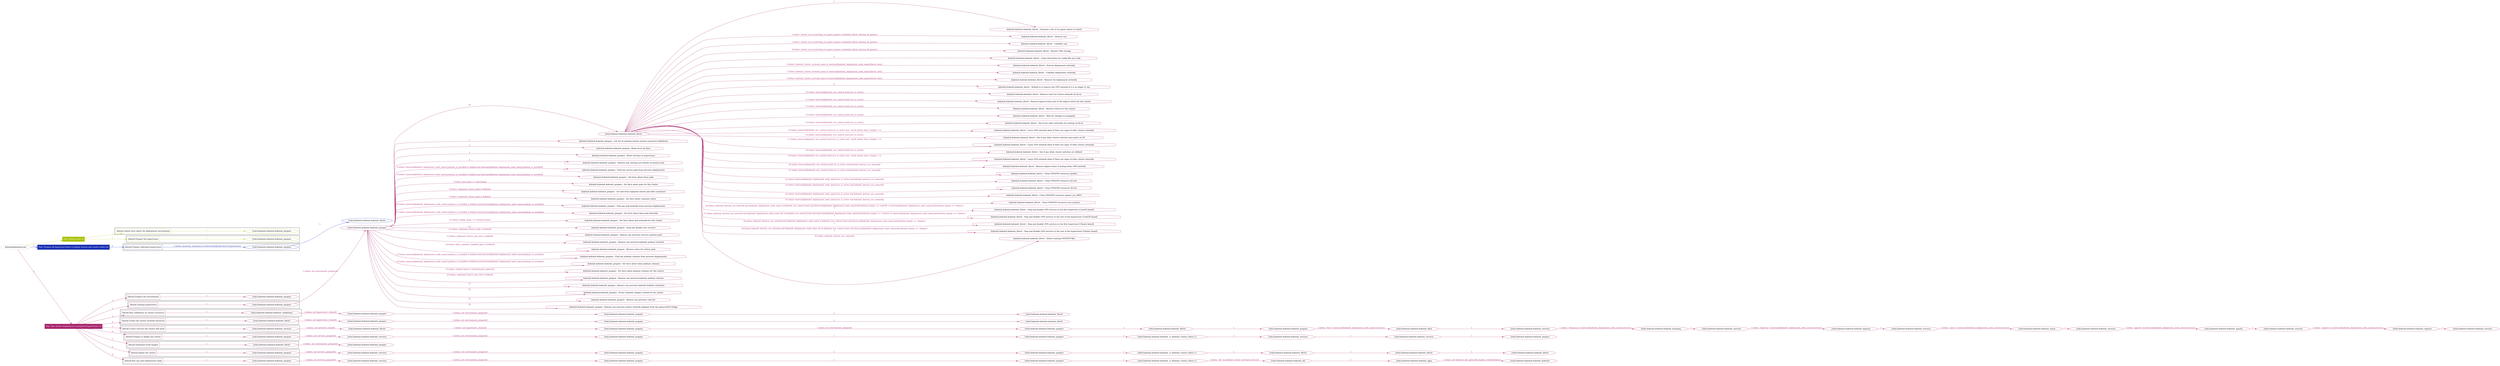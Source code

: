 digraph {
	graph [concentrate=true ordering=in rankdir=LR ratio=fill]
	edge [esep=5 sep=10]
	"kubeinit/playbook.yml" [id=root_node style=dotted]
	play_c85cba5b [label="Play: Initial setup (1)" color="#adc309" fontcolor="#ffffff" id=play_c85cba5b shape=box style=filled tooltip=localhost]
	"kubeinit/playbook.yml" -> play_c85cba5b [label="1 " color="#adc309" fontcolor="#adc309" id=edge_5700805e labeltooltip="1 " tooltip="1 "]
	subgraph "kubeinit.kubeinit.kubeinit_prepare" {
		role_f0ada6c1 [label="[role] kubeinit.kubeinit.kubeinit_prepare" color="#adc309" id=role_f0ada6c1 tooltip="kubeinit.kubeinit.kubeinit_prepare"]
	}
	subgraph "kubeinit.kubeinit.kubeinit_prepare" {
		role_e05cd95d [label="[role] kubeinit.kubeinit.kubeinit_prepare" color="#adc309" id=role_e05cd95d tooltip="kubeinit.kubeinit.kubeinit_prepare"]
	}
	subgraph "Play: Initial setup (1)" {
		play_c85cba5b -> block_12221b59 [label=1 color="#adc309" fontcolor="#adc309" id=edge_f2d29e36 labeltooltip=1 tooltip=1]
		subgraph cluster_block_12221b59 {
			block_12221b59 [label="[block] Gather facts about the deployment environment" color="#adc309" id=block_12221b59 labeltooltip="Gather facts about the deployment environment" shape=box tooltip="Gather facts about the deployment environment"]
			block_12221b59 -> role_f0ada6c1 [label="1 " color="#adc309" fontcolor="#adc309" id=edge_6caae3da labeltooltip="1 " tooltip="1 "]
		}
		play_c85cba5b -> block_96237ef3 [label=2 color="#adc309" fontcolor="#adc309" id=edge_7cfb5263 labeltooltip=2 tooltip=2]
		subgraph cluster_block_96237ef3 {
			block_96237ef3 [label="[block] Prepare the hypervisors" color="#adc309" id=block_96237ef3 labeltooltip="Prepare the hypervisors" shape=box tooltip="Prepare the hypervisors"]
			block_96237ef3 -> role_e05cd95d [label="1 " color="#adc309" fontcolor="#adc309" id=edge_7f5e9f23 labeltooltip="1 " tooltip="1 "]
		}
	}
	play_31bbf0db [label="Play: Prepare all hypervisor hosts to deploy service and cluster nodes (0)" color="#1930b3" fontcolor="#ffffff" id=play_31bbf0db shape=box style=filled tooltip="Play: Prepare all hypervisor hosts to deploy service and cluster nodes (0)"]
	"kubeinit/playbook.yml" -> play_31bbf0db [label="2 " color="#1930b3" fontcolor="#1930b3" id=edge_2968f44d labeltooltip="2 " tooltip="2 "]
	subgraph "kubeinit.kubeinit.kubeinit_libvirt" {
		role_3dd5918b [label="[role] kubeinit.kubeinit.kubeinit_libvirt" color="#1930b3" id=role_3dd5918b tooltip="kubeinit.kubeinit.kubeinit_libvirt"]
	}
	subgraph "kubeinit.kubeinit.kubeinit_prepare" {
		role_604e52cf [label="[role] kubeinit.kubeinit.kubeinit_prepare" color="#1930b3" id=role_604e52cf tooltip="kubeinit.kubeinit.kubeinit_prepare"]
		role_604e52cf -> role_3dd5918b [label="1 " color="#1930b3" fontcolor="#1930b3" id=edge_80bc17cc labeltooltip="1 " tooltip="1 "]
	}
	subgraph "Play: Prepare all hypervisor hosts to deploy service and cluster nodes (0)" {
		play_31bbf0db -> block_6f5d31b2 [label=1 color="#1930b3" fontcolor="#1930b3" id=edge_0ecdfd63 labeltooltip=1 tooltip=1]
		subgraph cluster_block_6f5d31b2 {
			block_6f5d31b2 [label="[block] Prepare individual hypervisors" color="#1930b3" id=block_6f5d31b2 labeltooltip="Prepare individual hypervisors" shape=box tooltip="Prepare individual hypervisors"]
			block_6f5d31b2 -> role_604e52cf [label="1 [when: inventory_hostname in hostvars['kubeinit-facts'].hypervisors]" color="#1930b3" fontcolor="#1930b3" id=edge_08ff28a7 labeltooltip="1 [when: inventory_hostname in hostvars['kubeinit-facts'].hypervisors]" tooltip="1 [when: inventory_hostname in hostvars['kubeinit-facts'].hypervisors]"]
		}
	}
	play_248307d7 [label="Play: Run cluster deployment on prepared hypervisors (1)" color="#a8246d" fontcolor="#ffffff" id=play_248307d7 shape=box style=filled tooltip=localhost]
	"kubeinit/playbook.yml" -> play_248307d7 [label="3 " color="#a8246d" fontcolor="#a8246d" id=edge_f779d670 labeltooltip="3 " tooltip="3 "]
	subgraph "kubeinit.kubeinit.kubeinit_prepare" {
		role_70a2f37a [label="[role] kubeinit.kubeinit.kubeinit_prepare" color="#a8246d" id=role_70a2f37a tooltip="kubeinit.kubeinit.kubeinit_prepare"]
	}
	subgraph "kubeinit.kubeinit.kubeinit_libvirt" {
		role_217ea1ed [label="[role] kubeinit.kubeinit.kubeinit_libvirt" color="#a8246d" id=role_217ea1ed tooltip="kubeinit.kubeinit.kubeinit_libvirt"]
		task_9f54334c [label="kubeinit.kubeinit.kubeinit_libvirt : Generate a list of vm guest names to match" color="#a8246d" id=task_9f54334c shape=octagon tooltip="kubeinit.kubeinit.kubeinit_libvirt : Generate a list of vm guest names to match"]
		role_217ea1ed -> task_9f54334c [label="1 " color="#a8246d" fontcolor="#a8246d" id=edge_2bbd7405 labeltooltip="1 " tooltip="1 "]
		task_3df46f91 [label="kubeinit.kubeinit.kubeinit_libvirt : Destroy vms" color="#a8246d" id=task_3df46f91 shape=octagon tooltip="kubeinit.kubeinit.kubeinit_libvirt : Destroy vms"]
		role_217ea1ed -> task_3df46f91 [label="2 [when: cluster_vm in matching_vm_guest_names or kubeinit_libvirt_destroy_all_guests]" color="#a8246d" fontcolor="#a8246d" id=edge_33be46e9 labeltooltip="2 [when: cluster_vm in matching_vm_guest_names or kubeinit_libvirt_destroy_all_guests]" tooltip="2 [when: cluster_vm in matching_vm_guest_names or kubeinit_libvirt_destroy_all_guests]"]
		task_e271b548 [label="kubeinit.kubeinit.kubeinit_libvirt : Undefine vms" color="#a8246d" id=task_e271b548 shape=octagon tooltip="kubeinit.kubeinit.kubeinit_libvirt : Undefine vms"]
		role_217ea1ed -> task_e271b548 [label="3 [when: cluster_vm in matching_vm_guest_names or kubeinit_libvirt_destroy_all_guests]" color="#a8246d" fontcolor="#a8246d" id=edge_6f534724 labeltooltip="3 [when: cluster_vm in matching_vm_guest_names or kubeinit_libvirt_destroy_all_guests]" tooltip="3 [when: cluster_vm in matching_vm_guest_names or kubeinit_libvirt_destroy_all_guests]"]
		task_dd2b360b [label="kubeinit.kubeinit.kubeinit_libvirt : Remove VMs storage" color="#a8246d" id=task_dd2b360b shape=octagon tooltip="kubeinit.kubeinit.kubeinit_libvirt : Remove VMs storage"]
		role_217ea1ed -> task_dd2b360b [label="4 [when: cluster_vm in matching_vm_guest_names or kubeinit_libvirt_destroy_all_guests]" color="#a8246d" fontcolor="#a8246d" id=edge_a204fee4 labeltooltip="4 [when: cluster_vm in matching_vm_guest_names or kubeinit_libvirt_destroy_all_guests]" tooltip="4 [when: cluster_vm in matching_vm_guest_names or kubeinit_libvirt_destroy_all_guests]"]
		task_c331a762 [label="kubeinit.kubeinit.kubeinit_libvirt : Clean directories for config files per node" color="#a8246d" id=task_c331a762 shape=octagon tooltip="kubeinit.kubeinit.kubeinit_libvirt : Clean directories for config files per node"]
		role_217ea1ed -> task_c331a762 [label="5 " color="#a8246d" fontcolor="#a8246d" id=edge_0c4ed044 labeltooltip="5 " tooltip="5 "]
		task_d71bb042 [label="kubeinit.kubeinit.kubeinit_libvirt : Destroy deployment networks" color="#a8246d" id=task_d71bb042 shape=octagon tooltip="kubeinit.kubeinit.kubeinit_libvirt : Destroy deployment networks"]
		role_217ea1ed -> task_d71bb042 [label="6 [when: kubeinit_cluster_network_name in hostvars[kubeinit_deployment_node_name].libvirt_nets]" color="#a8246d" fontcolor="#a8246d" id=edge_9311e82b labeltooltip="6 [when: kubeinit_cluster_network_name in hostvars[kubeinit_deployment_node_name].libvirt_nets]" tooltip="6 [when: kubeinit_cluster_network_name in hostvars[kubeinit_deployment_node_name].libvirt_nets]"]
		task_ecdf4d33 [label="kubeinit.kubeinit.kubeinit_libvirt : Undefine deployment networks" color="#a8246d" id=task_ecdf4d33 shape=octagon tooltip="kubeinit.kubeinit.kubeinit_libvirt : Undefine deployment networks"]
		role_217ea1ed -> task_ecdf4d33 [label="7 [when: kubeinit_cluster_network_name in hostvars[kubeinit_deployment_node_name].libvirt_nets]" color="#a8246d" fontcolor="#a8246d" id=edge_0c0d8e52 labeltooltip="7 [when: kubeinit_cluster_network_name in hostvars[kubeinit_deployment_node_name].libvirt_nets]" tooltip="7 [when: kubeinit_cluster_network_name in hostvars[kubeinit_deployment_node_name].libvirt_nets]"]
		task_a9948900 [label="kubeinit.kubeinit.kubeinit_libvirt : Remove the deployment networks" color="#a8246d" id=task_a9948900 shape=octagon tooltip="kubeinit.kubeinit.kubeinit_libvirt : Remove the deployment networks"]
		role_217ea1ed -> task_a9948900 [label="8 [when: kubeinit_cluster_network_name in hostvars[kubeinit_deployment_node_name].libvirt_nets]" color="#a8246d" fontcolor="#a8246d" id=edge_3b465c1c labeltooltip="8 [when: kubeinit_cluster_network_name in hostvars[kubeinit_deployment_node_name].libvirt_nets]" tooltip="8 [when: kubeinit_cluster_network_name in hostvars[kubeinit_deployment_node_name].libvirt_nets]"]
		task_fbb69029 [label="kubeinit.kubeinit.kubeinit_libvirt : Default is to remove the OVN network if it is no longer in use" color="#a8246d" id=task_fbb69029 shape=octagon tooltip="kubeinit.kubeinit.kubeinit_libvirt : Default is to remove the OVN network if it is no longer in use"]
		role_217ea1ed -> task_fbb69029 [label="9 " color="#a8246d" fontcolor="#a8246d" id=edge_3399805f labeltooltip="9 " tooltip="9 "]
		task_5fd0f6a8 [label="kubeinit.kubeinit.kubeinit_libvirt : Remove route for cluster network via br-ex" color="#a8246d" id=task_5fd0f6a8 shape=octagon tooltip="kubeinit.kubeinit.kubeinit_libvirt : Remove route for cluster network via br-ex"]
		role_217ea1ed -> task_5fd0f6a8 [label="10 [when: hostvars[kubeinit_ovn_central_host].ovs_is_active]" color="#a8246d" fontcolor="#a8246d" id=edge_43767ecb labeltooltip="10 [when: hostvars[kubeinit_ovn_central_host].ovs_is_active]" tooltip="10 [when: hostvars[kubeinit_ovn_central_host].ovs_is_active]"]
		task_2971023e [label="kubeinit.kubeinit.kubeinit_libvirt : Remove logical router port of the logical switch for this cluster" color="#a8246d" id=task_2971023e shape=octagon tooltip="kubeinit.kubeinit.kubeinit_libvirt : Remove logical router port of the logical switch for this cluster"]
		role_217ea1ed -> task_2971023e [label="11 [when: hostvars[kubeinit_ovn_central_host].ovs_is_active]" color="#a8246d" fontcolor="#a8246d" id=edge_c1a25cd9 labeltooltip="11 [when: hostvars[kubeinit_ovn_central_host].ovs_is_active]" tooltip="11 [when: hostvars[kubeinit_ovn_central_host].ovs_is_active]"]
		task_af65afdb [label="kubeinit.kubeinit.kubeinit_libvirt : Remove switch for this cluster" color="#a8246d" id=task_af65afdb shape=octagon tooltip="kubeinit.kubeinit.kubeinit_libvirt : Remove switch for this cluster"]
		role_217ea1ed -> task_af65afdb [label="12 [when: hostvars[kubeinit_ovn_central_host].ovs_is_active]" color="#a8246d" fontcolor="#a8246d" id=edge_efa4ed14 labeltooltip="12 [when: hostvars[kubeinit_ovn_central_host].ovs_is_active]" tooltip="12 [when: hostvars[kubeinit_ovn_central_host].ovs_is_active]"]
		task_b37ba442 [label="kubeinit.kubeinit.kubeinit_libvirt : Wait for changes to propagate" color="#a8246d" id=task_b37ba442 shape=octagon tooltip="kubeinit.kubeinit.kubeinit_libvirt : Wait for changes to propagate"]
		role_217ea1ed -> task_b37ba442 [label="13 [when: hostvars[kubeinit_ovn_central_host].ovs_is_active]" color="#a8246d" fontcolor="#a8246d" id=edge_d6b8fb44 labeltooltip="13 [when: hostvars[kubeinit_ovn_central_host].ovs_is_active]" tooltip="13 [when: hostvars[kubeinit_ovn_central_host].ovs_is_active]"]
		task_5fa6b14f [label="kubeinit.kubeinit.kubeinit_libvirt : See if any other networks are routing via br-ex" color="#a8246d" id=task_5fa6b14f shape=octagon tooltip="kubeinit.kubeinit.kubeinit_libvirt : See if any other networks are routing via br-ex"]
		role_217ea1ed -> task_5fa6b14f [label="14 [when: hostvars[kubeinit_ovn_central_host].ovs_is_active]" color="#a8246d" fontcolor="#a8246d" id=edge_7f7c59b7 labeltooltip="14 [when: hostvars[kubeinit_ovn_central_host].ovs_is_active]" tooltip="14 [when: hostvars[kubeinit_ovn_central_host].ovs_is_active]"]
		task_df13c8d4 [label="kubeinit.kubeinit.kubeinit_libvirt : Leave OVN network alone if there are signs of other cluster networks" color="#a8246d" id=task_df13c8d4 shape=octagon tooltip="kubeinit.kubeinit.kubeinit_libvirt : Leave OVN network alone if there are signs of other cluster networks"]
		role_217ea1ed -> task_df13c8d4 [label="15 [when: hostvars[kubeinit_ovn_central_host].ovs_is_active and _result.stdout_lines | length > 1]" color="#a8246d" fontcolor="#a8246d" id=edge_a32debfe labeltooltip="15 [when: hostvars[kubeinit_ovn_central_host].ovs_is_active and _result.stdout_lines | length > 1]" tooltip="15 [when: hostvars[kubeinit_ovn_central_host].ovs_is_active and _result.stdout_lines | length > 1]"]
		task_a85479e9 [label="kubeinit.kubeinit.kubeinit_libvirt : See if any other cluster switches have ports on lr0" color="#a8246d" id=task_a85479e9 shape=octagon tooltip="kubeinit.kubeinit.kubeinit_libvirt : See if any other cluster switches have ports on lr0"]
		role_217ea1ed -> task_a85479e9 [label="16 [when: hostvars[kubeinit_ovn_central_host].ovs_is_active]" color="#a8246d" fontcolor="#a8246d" id=edge_0ac40e31 labeltooltip="16 [when: hostvars[kubeinit_ovn_central_host].ovs_is_active]" tooltip="16 [when: hostvars[kubeinit_ovn_central_host].ovs_is_active]"]
		task_03fe94ef [label="kubeinit.kubeinit.kubeinit_libvirt : Leave OVN network alone if there are signs of other cluster networks" color="#a8246d" id=task_03fe94ef shape=octagon tooltip="kubeinit.kubeinit.kubeinit_libvirt : Leave OVN network alone if there are signs of other cluster networks"]
		role_217ea1ed -> task_03fe94ef [label="17 [when: hostvars[kubeinit_ovn_central_host].ovs_is_active and _result.stdout_lines | length > 1]" color="#a8246d" fontcolor="#a8246d" id=edge_f0f553cb labeltooltip="17 [when: hostvars[kubeinit_ovn_central_host].ovs_is_active and _result.stdout_lines | length > 1]" tooltip="17 [when: hostvars[kubeinit_ovn_central_host].ovs_is_active and _result.stdout_lines | length > 1]"]
		task_1ad11c25 [label="kubeinit.kubeinit.kubeinit_libvirt : See if any other cluster switches are defined" color="#a8246d" id=task_1ad11c25 shape=octagon tooltip="kubeinit.kubeinit.kubeinit_libvirt : See if any other cluster switches are defined"]
		role_217ea1ed -> task_1ad11c25 [label="18 [when: hostvars[kubeinit_ovn_central_host].ovs_is_active]" color="#a8246d" fontcolor="#a8246d" id=edge_db9d4c5d labeltooltip="18 [when: hostvars[kubeinit_ovn_central_host].ovs_is_active]" tooltip="18 [when: hostvars[kubeinit_ovn_central_host].ovs_is_active]"]
		task_3953787a [label="kubeinit.kubeinit.kubeinit_libvirt : Leave OVN network alone if there are signs of other cluster networks" color="#a8246d" id=task_3953787a shape=octagon tooltip="kubeinit.kubeinit.kubeinit_libvirt : Leave OVN network alone if there are signs of other cluster networks"]
		role_217ea1ed -> task_3953787a [label="19 [when: hostvars[kubeinit_ovn_central_host].ovs_is_active and _result.stdout_lines | length > 1]" color="#a8246d" fontcolor="#a8246d" id=edge_5b5e5e99 labeltooltip="19 [when: hostvars[kubeinit_ovn_central_host].ovs_is_active and _result.stdout_lines | length > 1]" tooltip="19 [when: hostvars[kubeinit_ovn_central_host].ovs_is_active and _result.stdout_lines | length > 1]"]
		task_1a00961f [label="kubeinit.kubeinit.kubeinit_libvirt : Remove logical router if tearing down OVN network" color="#a8246d" id=task_1a00961f shape=octagon tooltip="kubeinit.kubeinit.kubeinit_libvirt : Remove logical router if tearing down OVN network"]
		role_217ea1ed -> task_1a00961f [label="20 [when: hostvars[kubeinit_ovn_central_host].ovs_is_active and kubeinit_destroy_ovn_network]" color="#a8246d" fontcolor="#a8246d" id=edge_11252b9b labeltooltip="20 [when: hostvars[kubeinit_ovn_central_host].ovs_is_active and kubeinit_destroy_ovn_network]" tooltip="20 [when: hostvars[kubeinit_ovn_central_host].ovs_is_active and kubeinit_destroy_ovn_network]"]
		task_8e4c868a [label="kubeinit.kubeinit.kubeinit_libvirt : Clean OVN/OVS resources (public)" color="#a8246d" id=task_8e4c868a shape=octagon tooltip="kubeinit.kubeinit.kubeinit_libvirt : Clean OVN/OVS resources (public)"]
		role_217ea1ed -> task_8e4c868a [label="21 [when: hostvars[kubeinit_ovn_central_host].ovs_is_active and kubeinit_destroy_ovn_network]" color="#a8246d" fontcolor="#a8246d" id=edge_fe768844 labeltooltip="21 [when: hostvars[kubeinit_ovn_central_host].ovs_is_active and kubeinit_destroy_ovn_network]" tooltip="21 [when: hostvars[kubeinit_ovn_central_host].ovs_is_active and kubeinit_destroy_ovn_network]"]
		task_84af6edf [label="kubeinit.kubeinit.kubeinit_libvirt : Clean OVN/OVS resources (br-int)" color="#a8246d" id=task_84af6edf shape=octagon tooltip="kubeinit.kubeinit.kubeinit_libvirt : Clean OVN/OVS resources (br-int)"]
		role_217ea1ed -> task_84af6edf [label="22 [when: hostvars[kubeinit_deployment_node_name].ovs_is_active and kubeinit_destroy_ovn_network]" color="#a8246d" fontcolor="#a8246d" id=edge_a2e527bc labeltooltip="22 [when: hostvars[kubeinit_deployment_node_name].ovs_is_active and kubeinit_destroy_ovn_network]" tooltip="22 [when: hostvars[kubeinit_deployment_node_name].ovs_is_active and kubeinit_destroy_ovn_network]"]
		task_1b52cea5 [label="kubeinit.kubeinit.kubeinit_libvirt : Clean OVN/OVS resources (br-ex)" color="#a8246d" id=task_1b52cea5 shape=octagon tooltip="kubeinit.kubeinit.kubeinit_libvirt : Clean OVN/OVS resources (br-ex)"]
		role_217ea1ed -> task_1b52cea5 [label="23 [when: hostvars[kubeinit_deployment_node_name].ovs_is_active and kubeinit_destroy_ovn_network]" color="#a8246d" fontcolor="#a8246d" id=edge_45338ac6 labeltooltip="23 [when: hostvars[kubeinit_deployment_node_name].ovs_is_active and kubeinit_destroy_ovn_network]" tooltip="23 [when: hostvars[kubeinit_deployment_node_name].ovs_is_active and kubeinit_destroy_ovn_network]"]
		task_5f519c8c [label="kubeinit.kubeinit.kubeinit_libvirt : Clean OVN/OVS resources (genev_sys_6081)" color="#a8246d" id=task_5f519c8c shape=octagon tooltip="kubeinit.kubeinit.kubeinit_libvirt : Clean OVN/OVS resources (genev_sys_6081)"]
		role_217ea1ed -> task_5f519c8c [label="24 [when: hostvars[kubeinit_deployment_node_name].ovs_is_active and kubeinit_destroy_ovn_network]" color="#a8246d" fontcolor="#a8246d" id=edge_de6b68bc labeltooltip="24 [when: hostvars[kubeinit_deployment_node_name].ovs_is_active and kubeinit_destroy_ovn_network]" tooltip="24 [when: hostvars[kubeinit_deployment_node_name].ovs_is_active and kubeinit_destroy_ovn_network]"]
		task_8890d6ea [label="kubeinit.kubeinit.kubeinit_libvirt : Clean OVN/OVS resources (ovs-system)" color="#a8246d" id=task_8890d6ea shape=octagon tooltip="kubeinit.kubeinit.kubeinit_libvirt : Clean OVN/OVS resources (ovs-system)"]
		role_217ea1ed -> task_8890d6ea [label="25 [when: hostvars[kubeinit_deployment_node_name].ovs_is_active and kubeinit_destroy_ovn_network]" color="#a8246d" fontcolor="#a8246d" id=edge_b11c340f labeltooltip="25 [when: hostvars[kubeinit_deployment_node_name].ovs_is_active and kubeinit_destroy_ovn_network]" tooltip="25 [when: hostvars[kubeinit_deployment_node_name].ovs_is_active and kubeinit_destroy_ovn_network]"]
		task_d1a5ff9b [label="kubeinit.kubeinit.kubeinit_libvirt : Stop and disable OVN services in the first hypervisor (CentOS based)" color="#a8246d" id=task_d1a5ff9b shape=octagon tooltip="kubeinit.kubeinit.kubeinit_libvirt : Stop and disable OVN services in the first hypervisor (CentOS based)"]
		role_217ea1ed -> task_d1a5ff9b [label="26 [when: kubeinit_destroy_ovn_network and (kubeinit_deployment_node_name in kubeinit_ovn_central_host) and (hostvars[kubeinit_deployment_node_name].distribution_family == 'CentOS' or hostvars[kubeinit_deployment_node_name].distribution_family == 'Fedora')
]" color="#a8246d" fontcolor="#a8246d" id=edge_b213a885 labeltooltip="26 [when: kubeinit_destroy_ovn_network and (kubeinit_deployment_node_name in kubeinit_ovn_central_host) and (hostvars[kubeinit_deployment_node_name].distribution_family == 'CentOS' or hostvars[kubeinit_deployment_node_name].distribution_family == 'Fedora')
]" tooltip="26 [when: kubeinit_destroy_ovn_network and (kubeinit_deployment_node_name in kubeinit_ovn_central_host) and (hostvars[kubeinit_deployment_node_name].distribution_family == 'CentOS' or hostvars[kubeinit_deployment_node_name].distribution_family == 'Fedora')
]"]
		task_0d229c5c [label="kubeinit.kubeinit.kubeinit_libvirt : Stop and disable OVN services in the rest of the hypervisors (CentOS based)" color="#a8246d" id=task_0d229c5c shape=octagon tooltip="kubeinit.kubeinit.kubeinit_libvirt : Stop and disable OVN services in the rest of the hypervisors (CentOS based)"]
		role_217ea1ed -> task_0d229c5c [label="27 [when: kubeinit_destroy_ovn_network and (kubeinit_deployment_node_name not in kubeinit_ovn_central_host) and (hostvars[kubeinit_deployment_node_name].distribution_family == 'CentOS' or hostvars[kubeinit_deployment_node_name].distribution_family == 'Fedora')
]" color="#a8246d" fontcolor="#a8246d" id=edge_5e6aa4b6 labeltooltip="27 [when: kubeinit_destroy_ovn_network and (kubeinit_deployment_node_name not in kubeinit_ovn_central_host) and (hostvars[kubeinit_deployment_node_name].distribution_family == 'CentOS' or hostvars[kubeinit_deployment_node_name].distribution_family == 'Fedora')
]" tooltip="27 [when: kubeinit_destroy_ovn_network and (kubeinit_deployment_node_name not in kubeinit_ovn_central_host) and (hostvars[kubeinit_deployment_node_name].distribution_family == 'CentOS' or hostvars[kubeinit_deployment_node_name].distribution_family == 'Fedora')
]"]
		task_1314ee5b [label="kubeinit.kubeinit.kubeinit_libvirt : Stop and disable OVN services in the first hypervisor (Ubuntu based)" color="#a8246d" id=task_1314ee5b shape=octagon tooltip="kubeinit.kubeinit.kubeinit_libvirt : Stop and disable OVN services in the first hypervisor (Ubuntu based)"]
		role_217ea1ed -> task_1314ee5b [label="28 [when: kubeinit_destroy_ovn_network and (kubeinit_deployment_node_name in kubeinit_ovn_central_host) and (hostvars[kubeinit_deployment_node_name].distribution_family == 'Debian')
]" color="#a8246d" fontcolor="#a8246d" id=edge_aa9cddaa labeltooltip="28 [when: kubeinit_destroy_ovn_network and (kubeinit_deployment_node_name in kubeinit_ovn_central_host) and (hostvars[kubeinit_deployment_node_name].distribution_family == 'Debian')
]" tooltip="28 [when: kubeinit_destroy_ovn_network and (kubeinit_deployment_node_name in kubeinit_ovn_central_host) and (hostvars[kubeinit_deployment_node_name].distribution_family == 'Debian')
]"]
		task_b069bf77 [label="kubeinit.kubeinit.kubeinit_libvirt : Stop and disable OVN services in the rest of the hypervisors (Ubuntu based)" color="#a8246d" id=task_b069bf77 shape=octagon tooltip="kubeinit.kubeinit.kubeinit_libvirt : Stop and disable OVN services in the rest of the hypervisors (Ubuntu based)"]
		role_217ea1ed -> task_b069bf77 [label="29 [when: kubeinit_destroy_ovn_network and (kubeinit_deployment_node_name not in kubeinit_ovn_central_host) and (hostvars[kubeinit_deployment_node_name].distribution_family == 'Debian')
]" color="#a8246d" fontcolor="#a8246d" id=edge_e83b21a5 labeltooltip="29 [when: kubeinit_destroy_ovn_network and (kubeinit_deployment_node_name not in kubeinit_ovn_central_host) and (hostvars[kubeinit_deployment_node_name].distribution_family == 'Debian')
]" tooltip="29 [when: kubeinit_destroy_ovn_network and (kubeinit_deployment_node_name not in kubeinit_ovn_central_host) and (hostvars[kubeinit_deployment_node_name].distribution_family == 'Debian')
]"]
		task_ee652958 [label="kubeinit.kubeinit.kubeinit_libvirt : Delete existing OVS/OVN files" color="#a8246d" id=task_ee652958 shape=octagon tooltip="kubeinit.kubeinit.kubeinit_libvirt : Delete existing OVS/OVN files"]
		role_217ea1ed -> task_ee652958 [label="30 [when: kubeinit_destroy_ovn_network]" color="#a8246d" fontcolor="#a8246d" id=edge_bca2f9c5 labeltooltip="30 [when: kubeinit_destroy_ovn_network]" tooltip="30 [when: kubeinit_destroy_ovn_network]"]
	}
	subgraph "kubeinit.kubeinit.kubeinit_prepare" {
		role_3fd8a0f7 [label="[role] kubeinit.kubeinit.kubeinit_prepare" color="#a8246d" id=role_3fd8a0f7 tooltip="kubeinit.kubeinit.kubeinit_prepare"]
		task_acf79a0e [label="kubeinit.kubeinit.kubeinit_prepare : Get list of existing remote system connection definitions" color="#a8246d" id=task_acf79a0e shape=octagon tooltip="kubeinit.kubeinit.kubeinit_prepare : Get list of existing remote system connection definitions"]
		role_3fd8a0f7 -> task_acf79a0e [label="1 " color="#a8246d" fontcolor="#a8246d" id=edge_4cb44b14 labeltooltip="1 " tooltip="1 "]
		task_9ca57ee0 [label="kubeinit.kubeinit.kubeinit_prepare : Reset local ssh keys" color="#a8246d" id=task_9ca57ee0 shape=octagon tooltip="kubeinit.kubeinit.kubeinit_prepare : Reset local ssh keys"]
		role_3fd8a0f7 -> task_9ca57ee0 [label="2 " color="#a8246d" fontcolor="#a8246d" id=edge_33a12df9 labeltooltip="2 " tooltip="2 "]
		task_d119ea81 [label="kubeinit.kubeinit.kubeinit_prepare : Reset ssh keys in hypervisors" color="#a8246d" id=task_d119ea81 shape=octagon tooltip="kubeinit.kubeinit.kubeinit_prepare : Reset ssh keys in hypervisors"]
		role_3fd8a0f7 -> task_d119ea81 [label="3 " color="#a8246d" fontcolor="#a8246d" id=edge_a721b596 labeltooltip="3 " tooltip="3 "]
		task_692d0e12 [label="kubeinit.kubeinit.kubeinit_prepare : Remove any existing ssh tunnels on bastion host" color="#a8246d" id=task_692d0e12 shape=octagon tooltip="kubeinit.kubeinit.kubeinit_prepare : Remove any existing ssh tunnels on bastion host"]
		role_3fd8a0f7 -> task_692d0e12 [label="4 " color="#a8246d" fontcolor="#a8246d" id=edge_105873e4 labeltooltip="4 " tooltip="4 "]
		task_d024eae1 [label="kubeinit.kubeinit.kubeinit_prepare : Find any service pods from previous deployments" color="#a8246d" id=task_d024eae1 shape=octagon tooltip="kubeinit.kubeinit.kubeinit_prepare : Find any service pods from previous deployments"]
		role_3fd8a0f7 -> task_d024eae1 [label="5 [when: hostvars[kubeinit_deployment_node_name].podman_is_installed is defined and hostvars[kubeinit_deployment_node_name].podman_is_installed]" color="#a8246d" fontcolor="#a8246d" id=edge_bc6be034 labeltooltip="5 [when: hostvars[kubeinit_deployment_node_name].podman_is_installed is defined and hostvars[kubeinit_deployment_node_name].podman_is_installed]" tooltip="5 [when: hostvars[kubeinit_deployment_node_name].podman_is_installed is defined and hostvars[kubeinit_deployment_node_name].podman_is_installed]"]
		task_eb205ed7 [label="kubeinit.kubeinit.kubeinit_prepare : Set facts about those pods" color="#a8246d" id=task_eb205ed7 shape=octagon tooltip="kubeinit.kubeinit.kubeinit_prepare : Set facts about those pods"]
		role_3fd8a0f7 -> task_eb205ed7 [label="6 [when: hostvars[kubeinit_deployment_node_name].podman_is_installed is defined and hostvars[kubeinit_deployment_node_name].podman_is_installed]" color="#a8246d" fontcolor="#a8246d" id=edge_84ee5b97 labeltooltip="6 [when: hostvars[kubeinit_deployment_node_name].podman_is_installed is defined and hostvars[kubeinit_deployment_node_name].podman_is_installed]" tooltip="6 [when: hostvars[kubeinit_deployment_node_name].podman_is_installed is defined and hostvars[kubeinit_deployment_node_name].podman_is_installed]"]
		task_a2f1dd04 [label="kubeinit.kubeinit.kubeinit_prepare : Set facts about pods for this cluster" color="#a8246d" id=task_a2f1dd04 shape=octagon tooltip="kubeinit.kubeinit.kubeinit_prepare : Set facts about pods for this cluster"]
		role_3fd8a0f7 -> task_a2f1dd04 [label="7 [when: pod_name == pod.Name]" color="#a8246d" fontcolor="#a8246d" id=edge_560f4bc4 labeltooltip="7 [when: pod_name == pod.Name]" tooltip="7 [when: pod_name == pod.Name]"]
		task_b9adf503 [label="kubeinit.kubeinit.kubeinit_prepare : Get info from orphaned cluster pod infra containers" color="#a8246d" id=task_b9adf503 shape=octagon tooltip="kubeinit.kubeinit.kubeinit_prepare : Get info from orphaned cluster pod infra containers"]
		role_3fd8a0f7 -> task_b9adf503 [label="8 [when: orphaned_cluster_pods is defined]" color="#a8246d" fontcolor="#a8246d" id=edge_3381c7dc labeltooltip="8 [when: orphaned_cluster_pods is defined]" tooltip="8 [when: orphaned_cluster_pods is defined]"]
		task_42b304ba [label="kubeinit.kubeinit.kubeinit_prepare : Set facts about container netns" color="#a8246d" id=task_42b304ba shape=octagon tooltip="kubeinit.kubeinit.kubeinit_prepare : Set facts about container netns"]
		role_3fd8a0f7 -> task_42b304ba [label="9 [when: orphaned_cluster_pods is defined]" color="#a8246d" fontcolor="#a8246d" id=edge_ba265bc2 labeltooltip="9 [when: orphaned_cluster_pods is defined]" tooltip="9 [when: orphaned_cluster_pods is defined]"]
		task_35ba31ee [label="kubeinit.kubeinit.kubeinit_prepare : Find any pod networks from previous deployments" color="#a8246d" id=task_35ba31ee shape=octagon tooltip="kubeinit.kubeinit.kubeinit_prepare : Find any pod networks from previous deployments"]
		role_3fd8a0f7 -> task_35ba31ee [label="10 [when: hostvars[kubeinit_deployment_node_name].podman_is_installed is defined and hostvars[kubeinit_deployment_node_name].podman_is_installed]" color="#a8246d" fontcolor="#a8246d" id=edge_39ff7ade labeltooltip="10 [when: hostvars[kubeinit_deployment_node_name].podman_is_installed is defined and hostvars[kubeinit_deployment_node_name].podman_is_installed]" tooltip="10 [when: hostvars[kubeinit_deployment_node_name].podman_is_installed is defined and hostvars[kubeinit_deployment_node_name].podman_is_installed]"]
		task_61e11740 [label="kubeinit.kubeinit.kubeinit_prepare : Set facts about those pod networks" color="#a8246d" id=task_61e11740 shape=octagon tooltip="kubeinit.kubeinit.kubeinit_prepare : Set facts about those pod networks"]
		role_3fd8a0f7 -> task_61e11740 [label="11 [when: hostvars[kubeinit_deployment_node_name].podman_is_installed is defined and hostvars[kubeinit_deployment_node_name].podman_is_installed]" color="#a8246d" fontcolor="#a8246d" id=edge_e5e2d6d1 labeltooltip="11 [when: hostvars[kubeinit_deployment_node_name].podman_is_installed is defined and hostvars[kubeinit_deployment_node_name].podman_is_installed]" tooltip="11 [when: hostvars[kubeinit_deployment_node_name].podman_is_installed is defined and hostvars[kubeinit_deployment_node_name].podman_is_installed]"]
		task_241837db [label="kubeinit.kubeinit.kubeinit_prepare : Set facts about pod networks for this cluster" color="#a8246d" id=task_241837db shape=octagon tooltip="kubeinit.kubeinit.kubeinit_prepare : Set facts about pod networks for this cluster"]
		role_3fd8a0f7 -> task_241837db [label="12 [when: bridge_name == network.name]" color="#a8246d" fontcolor="#a8246d" id=edge_f9cc00ef labeltooltip="12 [when: bridge_name == network.name]" tooltip="12 [when: bridge_name == network.name]"]
		task_8463ec51 [label="kubeinit.kubeinit.kubeinit_prepare : Stop and disable user services" color="#a8246d" id=task_8463ec51 shape=octagon tooltip="kubeinit.kubeinit.kubeinit_prepare : Stop and disable user services"]
		role_3fd8a0f7 -> task_8463ec51 [label="13 " color="#a8246d" fontcolor="#a8246d" id=edge_c9773e6c labeltooltip="13 " tooltip="13 "]
		task_bdd83115 [label="kubeinit.kubeinit.kubeinit_prepare : Remove any previous services podman pods" color="#a8246d" id=task_bdd83115 shape=octagon tooltip="kubeinit.kubeinit.kubeinit_prepare : Remove any previous services podman pods"]
		role_3fd8a0f7 -> task_bdd83115 [label="14 [when: orphaned_cluster_pods is defined]" color="#a8246d" fontcolor="#a8246d" id=edge_19d00a44 labeltooltip="14 [when: orphaned_cluster_pods is defined]" tooltip="14 [when: orphaned_cluster_pods is defined]"]
		task_68f28852 [label="kubeinit.kubeinit.kubeinit_prepare : Remove any previous kubeinit podman network" color="#a8246d" id=task_68f28852 shape=octagon tooltip="kubeinit.kubeinit.kubeinit_prepare : Remove any previous kubeinit podman network"]
		role_3fd8a0f7 -> task_68f28852 [label="15 [when: orphaned_cluster_pod_nets is defined]" color="#a8246d" fontcolor="#a8246d" id=edge_8a3ac2c9 labeltooltip="15 [when: orphaned_cluster_pod_nets is defined]" tooltip="15 [when: orphaned_cluster_pod_nets is defined]"]
		task_c356cc12 [label="kubeinit.kubeinit.kubeinit_prepare : Remove netns for cluster pods" color="#a8246d" id=task_c356cc12 shape=octagon tooltip="kubeinit.kubeinit.kubeinit_prepare : Remove netns for cluster pods"]
		role_3fd8a0f7 -> task_c356cc12 [label="16 [when: infra_container_sandbox_keys is defined]" color="#a8246d" fontcolor="#a8246d" id=edge_bde4310f labeltooltip="16 [when: infra_container_sandbox_keys is defined]" tooltip="16 [when: infra_container_sandbox_keys is defined]"]
		task_fecbfd9d [label="kubeinit.kubeinit.kubeinit_prepare : Find any podman volumes from previous deployments" color="#a8246d" id=task_fecbfd9d shape=octagon tooltip="kubeinit.kubeinit.kubeinit_prepare : Find any podman volumes from previous deployments"]
		role_3fd8a0f7 -> task_fecbfd9d [label="17 [when: hostvars[kubeinit_deployment_node_name].podman_is_installed is defined and hostvars[kubeinit_deployment_node_name].podman_is_installed]" color="#a8246d" fontcolor="#a8246d" id=edge_d8b44f12 labeltooltip="17 [when: hostvars[kubeinit_deployment_node_name].podman_is_installed is defined and hostvars[kubeinit_deployment_node_name].podman_is_installed]" tooltip="17 [when: hostvars[kubeinit_deployment_node_name].podman_is_installed is defined and hostvars[kubeinit_deployment_node_name].podman_is_installed]"]
		task_8e522487 [label="kubeinit.kubeinit.kubeinit_prepare : Set facts about those podman volumes" color="#a8246d" id=task_8e522487 shape=octagon tooltip="kubeinit.kubeinit.kubeinit_prepare : Set facts about those podman volumes"]
		role_3fd8a0f7 -> task_8e522487 [label="18 [when: hostvars[kubeinit_deployment_node_name].podman_is_installed is defined and hostvars[kubeinit_deployment_node_name].podman_is_installed]" color="#a8246d" fontcolor="#a8246d" id=edge_cb374d09 labeltooltip="18 [when: hostvars[kubeinit_deployment_node_name].podman_is_installed is defined and hostvars[kubeinit_deployment_node_name].podman_is_installed]" tooltip="18 [when: hostvars[kubeinit_deployment_node_name].podman_is_installed is defined and hostvars[kubeinit_deployment_node_name].podman_is_installed]"]
		task_72434bc5 [label="kubeinit.kubeinit.kubeinit_prepare : Set facts about podman volumes for this cluster" color="#a8246d" id=task_72434bc5 shape=octagon tooltip="kubeinit.kubeinit.kubeinit_prepare : Set facts about podman volumes for this cluster"]
		role_3fd8a0f7 -> task_72434bc5 [label="19 [when: volume.Name is match(cluster_pattern)]" color="#a8246d" fontcolor="#a8246d" id=edge_3014f0d1 labeltooltip="19 [when: volume.Name is match(cluster_pattern)]" tooltip="19 [when: volume.Name is match(cluster_pattern)]"]
		task_d3043455 [label="kubeinit.kubeinit.kubeinit_prepare : Remove any previous kubeinit podman volumes" color="#a8246d" id=task_d3043455 shape=octagon tooltip="kubeinit.kubeinit.kubeinit_prepare : Remove any previous kubeinit podman volumes"]
		role_3fd8a0f7 -> task_d3043455 [label="20 [when: orphaned_cluster_pod_vols is defined]" color="#a8246d" fontcolor="#a8246d" id=edge_e3c896a2 labeltooltip="20 [when: orphaned_cluster_pod_vols is defined]" tooltip="20 [when: orphaned_cluster_pod_vols is defined]"]
		task_c8d033ba [label="kubeinit.kubeinit.kubeinit_prepare : Remove any previous kubeinit buildah containers" color="#a8246d" id=task_c8d033ba shape=octagon tooltip="kubeinit.kubeinit.kubeinit_prepare : Remove any previous kubeinit buildah containers"]
		role_3fd8a0f7 -> task_c8d033ba [label="21 " color="#a8246d" fontcolor="#a8246d" id=edge_68a86205 labeltooltip="21 " tooltip="21 "]
		task_8d0edea0 [label="kubeinit.kubeinit.kubeinit_prepare : Prune container images created for the cluster" color="#a8246d" id=task_8d0edea0 shape=octagon tooltip="kubeinit.kubeinit.kubeinit_prepare : Prune container images created for the cluster"]
		role_3fd8a0f7 -> task_8d0edea0 [label="22 " color="#a8246d" fontcolor="#a8246d" id=edge_64ac5037 labeltooltip="22 " tooltip="22 "]
		task_cd27e677 [label="kubeinit.kubeinit.kubeinit_prepare : Remove any previous veth dev" color="#a8246d" id=task_cd27e677 shape=octagon tooltip="kubeinit.kubeinit.kubeinit_prepare : Remove any previous veth dev"]
		role_3fd8a0f7 -> task_cd27e677 [label="23 " color="#a8246d" fontcolor="#a8246d" id=edge_cdffec17 labeltooltip="23 " tooltip="23 "]
		task_10d35f61 [label="kubeinit.kubeinit.kubeinit_prepare : Remove any previous cluster network endpoint from the openvswitch bridge" color="#a8246d" id=task_10d35f61 shape=octagon tooltip="kubeinit.kubeinit.kubeinit_prepare : Remove any previous cluster network endpoint from the openvswitch bridge"]
		role_3fd8a0f7 -> task_10d35f61 [label="24 " color="#a8246d" fontcolor="#a8246d" id=edge_0c970f20 labeltooltip="24 " tooltip="24 "]
		role_3fd8a0f7 -> role_217ea1ed [label="25 " color="#a8246d" fontcolor="#a8246d" id=edge_57a96ed6 labeltooltip="25 " tooltip="25 "]
	}
	subgraph "kubeinit.kubeinit.kubeinit_prepare" {
		role_0e529b94 [label="[role] kubeinit.kubeinit.kubeinit_prepare" color="#a8246d" id=role_0e529b94 tooltip="kubeinit.kubeinit.kubeinit_prepare"]
		role_0e529b94 -> role_3fd8a0f7 [label="1 [when: not environment_prepared]" color="#a8246d" fontcolor="#a8246d" id=edge_787e1a7d labeltooltip="1 [when: not environment_prepared]" tooltip="1 [when: not environment_prepared]"]
	}
	subgraph "kubeinit.kubeinit.kubeinit_libvirt" {
		role_f6b13ef5 [label="[role] kubeinit.kubeinit.kubeinit_libvirt" color="#a8246d" id=role_f6b13ef5 tooltip="kubeinit.kubeinit.kubeinit_libvirt"]
	}
	subgraph "kubeinit.kubeinit.kubeinit_prepare" {
		role_db28bf9a [label="[role] kubeinit.kubeinit.kubeinit_prepare" color="#a8246d" id=role_db28bf9a tooltip="kubeinit.kubeinit.kubeinit_prepare"]
		role_db28bf9a -> role_f6b13ef5 [label="1 " color="#a8246d" fontcolor="#a8246d" id=edge_6c698a05 labeltooltip="1 " tooltip="1 "]
	}
	subgraph "kubeinit.kubeinit.kubeinit_prepare" {
		role_7d15b914 [label="[role] kubeinit.kubeinit.kubeinit_prepare" color="#a8246d" id=role_7d15b914 tooltip="kubeinit.kubeinit.kubeinit_prepare"]
		role_7d15b914 -> role_db28bf9a [label="1 [when: not environment_prepared]" color="#a8246d" fontcolor="#a8246d" id=edge_8de48ebf labeltooltip="1 [when: not environment_prepared]" tooltip="1 [when: not environment_prepared]"]
	}
	subgraph "kubeinit.kubeinit.kubeinit_validations" {
		role_7f045784 [label="[role] kubeinit.kubeinit.kubeinit_validations" color="#a8246d" id=role_7f045784 tooltip="kubeinit.kubeinit.kubeinit_validations"]
		role_7f045784 -> role_7d15b914 [label="1 [when: not hypervisors_cleaned]" color="#a8246d" fontcolor="#a8246d" id=edge_4df7b385 labeltooltip="1 [when: not hypervisors_cleaned]" tooltip="1 [when: not hypervisors_cleaned]"]
	}
	subgraph "kubeinit.kubeinit.kubeinit_libvirt" {
		role_78ccdce1 [label="[role] kubeinit.kubeinit.kubeinit_libvirt" color="#a8246d" id=role_78ccdce1 tooltip="kubeinit.kubeinit.kubeinit_libvirt"]
	}
	subgraph "kubeinit.kubeinit.kubeinit_prepare" {
		role_798cf780 [label="[role] kubeinit.kubeinit.kubeinit_prepare" color="#a8246d" id=role_798cf780 tooltip="kubeinit.kubeinit.kubeinit_prepare"]
		role_798cf780 -> role_78ccdce1 [label="1 " color="#a8246d" fontcolor="#a8246d" id=edge_d31769bb labeltooltip="1 " tooltip="1 "]
	}
	subgraph "kubeinit.kubeinit.kubeinit_prepare" {
		role_3e672ac1 [label="[role] kubeinit.kubeinit.kubeinit_prepare" color="#a8246d" id=role_3e672ac1 tooltip="kubeinit.kubeinit.kubeinit_prepare"]
		role_3e672ac1 -> role_798cf780 [label="1 [when: not environment_prepared]" color="#a8246d" fontcolor="#a8246d" id=edge_7ea3207a labeltooltip="1 [when: not environment_prepared]" tooltip="1 [when: not environment_prepared]"]
	}
	subgraph "kubeinit.kubeinit.kubeinit_libvirt" {
		role_16e2488d [label="[role] kubeinit.kubeinit.kubeinit_libvirt" color="#a8246d" id=role_16e2488d tooltip="kubeinit.kubeinit.kubeinit_libvirt"]
		role_16e2488d -> role_3e672ac1 [label="1 [when: not hypervisors_cleaned]" color="#a8246d" fontcolor="#a8246d" id=edge_b77b89ef labeltooltip="1 [when: not hypervisors_cleaned]" tooltip="1 [when: not hypervisors_cleaned]"]
	}
	subgraph "kubeinit.kubeinit.kubeinit_services" {
		role_45cd1835 [label="[role] kubeinit.kubeinit.kubeinit_services" color="#a8246d" id=role_45cd1835 tooltip="kubeinit.kubeinit.kubeinit_services"]
	}
	subgraph "kubeinit.kubeinit.kubeinit_registry" {
		role_b6eb6373 [label="[role] kubeinit.kubeinit.kubeinit_registry" color="#a8246d" id=role_b6eb6373 tooltip="kubeinit.kubeinit.kubeinit_registry"]
		role_b6eb6373 -> role_45cd1835 [label="1 " color="#a8246d" fontcolor="#a8246d" id=edge_740575df labeltooltip="1 " tooltip="1 "]
	}
	subgraph "kubeinit.kubeinit.kubeinit_services" {
		role_d21c9ae8 [label="[role] kubeinit.kubeinit.kubeinit_services" color="#a8246d" id=role_d21c9ae8 tooltip="kubeinit.kubeinit.kubeinit_services"]
		role_d21c9ae8 -> role_b6eb6373 [label="1 [when: 'registry' in hostvars[kubeinit_deployment_node_name].services]" color="#a8246d" fontcolor="#a8246d" id=edge_927dd173 labeltooltip="1 [when: 'registry' in hostvars[kubeinit_deployment_node_name].services]" tooltip="1 [when: 'registry' in hostvars[kubeinit_deployment_node_name].services]"]
	}
	subgraph "kubeinit.kubeinit.kubeinit_apache" {
		role_54f5004c [label="[role] kubeinit.kubeinit.kubeinit_apache" color="#a8246d" id=role_54f5004c tooltip="kubeinit.kubeinit.kubeinit_apache"]
		role_54f5004c -> role_d21c9ae8 [label="1 " color="#a8246d" fontcolor="#a8246d" id=edge_80bb6a7a labeltooltip="1 " tooltip="1 "]
	}
	subgraph "kubeinit.kubeinit.kubeinit_services" {
		role_8e03f3fc [label="[role] kubeinit.kubeinit.kubeinit_services" color="#a8246d" id=role_8e03f3fc tooltip="kubeinit.kubeinit.kubeinit_services"]
		role_8e03f3fc -> role_54f5004c [label="1 [when: 'apache' in hostvars[kubeinit_deployment_node_name].services]" color="#a8246d" fontcolor="#a8246d" id=edge_a10cb941 labeltooltip="1 [when: 'apache' in hostvars[kubeinit_deployment_node_name].services]" tooltip="1 [when: 'apache' in hostvars[kubeinit_deployment_node_name].services]"]
	}
	subgraph "kubeinit.kubeinit.kubeinit_nexus" {
		role_725b48fa [label="[role] kubeinit.kubeinit.kubeinit_nexus" color="#a8246d" id=role_725b48fa tooltip="kubeinit.kubeinit.kubeinit_nexus"]
		role_725b48fa -> role_8e03f3fc [label="1 " color="#a8246d" fontcolor="#a8246d" id=edge_2216d929 labeltooltip="1 " tooltip="1 "]
	}
	subgraph "kubeinit.kubeinit.kubeinit_services" {
		role_0ee282d0 [label="[role] kubeinit.kubeinit.kubeinit_services" color="#a8246d" id=role_0ee282d0 tooltip="kubeinit.kubeinit.kubeinit_services"]
		role_0ee282d0 -> role_725b48fa [label="1 [when: 'nexus' in hostvars[kubeinit_deployment_node_name].services]" color="#a8246d" fontcolor="#a8246d" id=edge_7cccd9b9 labeltooltip="1 [when: 'nexus' in hostvars[kubeinit_deployment_node_name].services]" tooltip="1 [when: 'nexus' in hostvars[kubeinit_deployment_node_name].services]"]
	}
	subgraph "kubeinit.kubeinit.kubeinit_haproxy" {
		role_93523b55 [label="[role] kubeinit.kubeinit.kubeinit_haproxy" color="#a8246d" id=role_93523b55 tooltip="kubeinit.kubeinit.kubeinit_haproxy"]
		role_93523b55 -> role_0ee282d0 [label="1 " color="#a8246d" fontcolor="#a8246d" id=edge_9bf9385f labeltooltip="1 " tooltip="1 "]
	}
	subgraph "kubeinit.kubeinit.kubeinit_services" {
		role_6bea5049 [label="[role] kubeinit.kubeinit.kubeinit_services" color="#a8246d" id=role_6bea5049 tooltip="kubeinit.kubeinit.kubeinit_services"]
		role_6bea5049 -> role_93523b55 [label="1 [when: 'haproxy' in hostvars[kubeinit_deployment_node_name].services]" color="#a8246d" fontcolor="#a8246d" id=edge_d3750158 labeltooltip="1 [when: 'haproxy' in hostvars[kubeinit_deployment_node_name].services]" tooltip="1 [when: 'haproxy' in hostvars[kubeinit_deployment_node_name].services]"]
	}
	subgraph "kubeinit.kubeinit.kubeinit_dnsmasq" {
		role_7acbc5d8 [label="[role] kubeinit.kubeinit.kubeinit_dnsmasq" color="#a8246d" id=role_7acbc5d8 tooltip="kubeinit.kubeinit.kubeinit_dnsmasq"]
		role_7acbc5d8 -> role_6bea5049 [label="1 " color="#a8246d" fontcolor="#a8246d" id=edge_163e9e92 labeltooltip="1 " tooltip="1 "]
	}
	subgraph "kubeinit.kubeinit.kubeinit_services" {
		role_24c29d69 [label="[role] kubeinit.kubeinit.kubeinit_services" color="#a8246d" id=role_24c29d69 tooltip="kubeinit.kubeinit.kubeinit_services"]
		role_24c29d69 -> role_7acbc5d8 [label="1 [when: 'dnsmasq' in hostvars[kubeinit_deployment_node_name].services]" color="#a8246d" fontcolor="#a8246d" id=edge_578f05ce labeltooltip="1 [when: 'dnsmasq' in hostvars[kubeinit_deployment_node_name].services]" tooltip="1 [when: 'dnsmasq' in hostvars[kubeinit_deployment_node_name].services]"]
	}
	subgraph "kubeinit.kubeinit.kubeinit_bind" {
		role_b113af6b [label="[role] kubeinit.kubeinit.kubeinit_bind" color="#a8246d" id=role_b113af6b tooltip="kubeinit.kubeinit.kubeinit_bind"]
		role_b113af6b -> role_24c29d69 [label="1 " color="#a8246d" fontcolor="#a8246d" id=edge_778b3dfc labeltooltip="1 " tooltip="1 "]
	}
	subgraph "kubeinit.kubeinit.kubeinit_prepare" {
		role_349b4d28 [label="[role] kubeinit.kubeinit.kubeinit_prepare" color="#a8246d" id=role_349b4d28 tooltip="kubeinit.kubeinit.kubeinit_prepare"]
		role_349b4d28 -> role_b113af6b [label="1 [when: 'bind' in hostvars[kubeinit_deployment_node_name].services]" color="#a8246d" fontcolor="#a8246d" id=edge_9139ccb4 labeltooltip="1 [when: 'bind' in hostvars[kubeinit_deployment_node_name].services]" tooltip="1 [when: 'bind' in hostvars[kubeinit_deployment_node_name].services]"]
	}
	subgraph "kubeinit.kubeinit.kubeinit_libvirt" {
		role_09af9447 [label="[role] kubeinit.kubeinit.kubeinit_libvirt" color="#a8246d" id=role_09af9447 tooltip="kubeinit.kubeinit.kubeinit_libvirt"]
		role_09af9447 -> role_349b4d28 [label="1 " color="#a8246d" fontcolor="#a8246d" id=edge_06e72b00 labeltooltip="1 " tooltip="1 "]
	}
	subgraph "kubeinit.kubeinit.kubeinit_prepare" {
		role_171f3d3f [label="[role] kubeinit.kubeinit.kubeinit_prepare" color="#a8246d" id=role_171f3d3f tooltip="kubeinit.kubeinit.kubeinit_prepare"]
		role_171f3d3f -> role_09af9447 [label="1 " color="#a8246d" fontcolor="#a8246d" id=edge_d8daa258 labeltooltip="1 " tooltip="1 "]
	}
	subgraph "kubeinit.kubeinit.kubeinit_prepare" {
		role_b53d5840 [label="[role] kubeinit.kubeinit.kubeinit_prepare" color="#a8246d" id=role_b53d5840 tooltip="kubeinit.kubeinit.kubeinit_prepare"]
		role_b53d5840 -> role_171f3d3f [label="1 [when: not environment_prepared]" color="#a8246d" fontcolor="#a8246d" id=edge_b89da465 labeltooltip="1 [when: not environment_prepared]" tooltip="1 [when: not environment_prepared]"]
	}
	subgraph "kubeinit.kubeinit.kubeinit_libvirt" {
		role_1cb0f753 [label="[role] kubeinit.kubeinit.kubeinit_libvirt" color="#a8246d" id=role_1cb0f753 tooltip="kubeinit.kubeinit.kubeinit_libvirt"]
		role_1cb0f753 -> role_b53d5840 [label="1 [when: not hypervisors_cleaned]" color="#a8246d" fontcolor="#a8246d" id=edge_514d9c2b labeltooltip="1 [when: not hypervisors_cleaned]" tooltip="1 [when: not hypervisors_cleaned]"]
	}
	subgraph "kubeinit.kubeinit.kubeinit_services" {
		role_87a5e04c [label="[role] kubeinit.kubeinit.kubeinit_services" color="#a8246d" id=role_87a5e04c tooltip="kubeinit.kubeinit.kubeinit_services"]
		role_87a5e04c -> role_1cb0f753 [label="1 [when: not network_created]" color="#a8246d" fontcolor="#a8246d" id=edge_71ad47eb labeltooltip="1 [when: not network_created]" tooltip="1 [when: not network_created]"]
	}
	subgraph "kubeinit.kubeinit.kubeinit_prepare" {
		role_440c2c6c [label="[role] kubeinit.kubeinit.kubeinit_prepare" color="#a8246d" id=role_440c2c6c tooltip="kubeinit.kubeinit.kubeinit_prepare"]
	}
	subgraph "kubeinit.kubeinit.kubeinit_services" {
		role_d5cdad91 [label="[role] kubeinit.kubeinit.kubeinit_services" color="#a8246d" id=role_d5cdad91 tooltip="kubeinit.kubeinit.kubeinit_services"]
		role_d5cdad91 -> role_440c2c6c [label="1 " color="#a8246d" fontcolor="#a8246d" id=edge_22cce2ed labeltooltip="1 " tooltip="1 "]
	}
	subgraph "kubeinit.kubeinit.kubeinit_services" {
		role_af380df1 [label="[role] kubeinit.kubeinit.kubeinit_services" color="#a8246d" id=role_af380df1 tooltip="kubeinit.kubeinit.kubeinit_services"]
		role_af380df1 -> role_d5cdad91 [label="1 " color="#a8246d" fontcolor="#a8246d" id=edge_b40b6d4a labeltooltip="1 " tooltip="1 "]
	}
	subgraph "kubeinit.kubeinit.kubeinit_{{ kubeinit_cluster_distro }}" {
		role_52102c01 [label="[role] kubeinit.kubeinit.kubeinit_{{ kubeinit_cluster_distro }}" color="#a8246d" id=role_52102c01 tooltip="kubeinit.kubeinit.kubeinit_{{ kubeinit_cluster_distro }}"]
		role_52102c01 -> role_af380df1 [label="1 " color="#a8246d" fontcolor="#a8246d" id=edge_79be6193 labeltooltip="1 " tooltip="1 "]
	}
	subgraph "kubeinit.kubeinit.kubeinit_prepare" {
		role_579c9ac6 [label="[role] kubeinit.kubeinit.kubeinit_prepare" color="#a8246d" id=role_579c9ac6 tooltip="kubeinit.kubeinit.kubeinit_prepare"]
		role_579c9ac6 -> role_52102c01 [label="1 " color="#a8246d" fontcolor="#a8246d" id=edge_d41e160a labeltooltip="1 " tooltip="1 "]
	}
	subgraph "kubeinit.kubeinit.kubeinit_prepare" {
		role_13e0a4d3 [label="[role] kubeinit.kubeinit.kubeinit_prepare" color="#a8246d" id=role_13e0a4d3 tooltip="kubeinit.kubeinit.kubeinit_prepare"]
		role_13e0a4d3 -> role_579c9ac6 [label="1 " color="#a8246d" fontcolor="#a8246d" id=edge_d4473310 labeltooltip="1 " tooltip="1 "]
	}
	subgraph "kubeinit.kubeinit.kubeinit_services" {
		role_1f8e2205 [label="[role] kubeinit.kubeinit.kubeinit_services" color="#a8246d" id=role_1f8e2205 tooltip="kubeinit.kubeinit.kubeinit_services"]
		role_1f8e2205 -> role_13e0a4d3 [label="1 [when: not environment_prepared]" color="#a8246d" fontcolor="#a8246d" id=edge_1ff8f351 labeltooltip="1 [when: not environment_prepared]" tooltip="1 [when: not environment_prepared]"]
	}
	subgraph "kubeinit.kubeinit.kubeinit_prepare" {
		role_acc7acdc [label="[role] kubeinit.kubeinit.kubeinit_prepare" color="#a8246d" id=role_acc7acdc tooltip="kubeinit.kubeinit.kubeinit_prepare"]
		role_acc7acdc -> role_1f8e2205 [label="1 [when: not services_prepared]" color="#a8246d" fontcolor="#a8246d" id=edge_c4199a37 labeltooltip="1 [when: not services_prepared]" tooltip="1 [when: not services_prepared]"]
	}
	subgraph "kubeinit.kubeinit.kubeinit_prepare" {
		role_66310026 [label="[role] kubeinit.kubeinit.kubeinit_prepare" color="#a8246d" id=role_66310026 tooltip="kubeinit.kubeinit.kubeinit_prepare"]
	}
	subgraph "kubeinit.kubeinit.kubeinit_libvirt" {
		role_a372a31a [label="[role] kubeinit.kubeinit.kubeinit_libvirt" color="#a8246d" id=role_a372a31a tooltip="kubeinit.kubeinit.kubeinit_libvirt"]
		role_a372a31a -> role_66310026 [label="1 [when: not environment_prepared]" color="#a8246d" fontcolor="#a8246d" id=edge_dfee38c7 labeltooltip="1 [when: not environment_prepared]" tooltip="1 [when: not environment_prepared]"]
	}
	subgraph "kubeinit.kubeinit.kubeinit_libvirt" {
		role_d7fd3520 [label="[role] kubeinit.kubeinit.kubeinit_libvirt" color="#a8246d" id=role_d7fd3520 tooltip="kubeinit.kubeinit.kubeinit_libvirt"]
	}
	subgraph "kubeinit.kubeinit.kubeinit_libvirt" {
		role_c5d6b486 [label="[role] kubeinit.kubeinit.kubeinit_libvirt" color="#a8246d" id=role_c5d6b486 tooltip="kubeinit.kubeinit.kubeinit_libvirt"]
		role_c5d6b486 -> role_d7fd3520 [label="1 " color="#a8246d" fontcolor="#a8246d" id=edge_4d0cce8f labeltooltip="1 " tooltip="1 "]
	}
	subgraph "kubeinit.kubeinit.kubeinit_libvirt" {
		role_bad00bc8 [label="[role] kubeinit.kubeinit.kubeinit_libvirt" color="#a8246d" id=role_bad00bc8 tooltip="kubeinit.kubeinit.kubeinit_libvirt"]
		role_bad00bc8 -> role_c5d6b486 [label="1 " color="#a8246d" fontcolor="#a8246d" id=edge_227f55f3 labeltooltip="1 " tooltip="1 "]
	}
	subgraph "kubeinit.kubeinit.kubeinit_{{ kubeinit_cluster_distro }}" {
		role_21979a72 [label="[role] kubeinit.kubeinit.kubeinit_{{ kubeinit_cluster_distro }}" color="#a8246d" id=role_21979a72 tooltip="kubeinit.kubeinit.kubeinit_{{ kubeinit_cluster_distro }}"]
		role_21979a72 -> role_bad00bc8 [label="1 " color="#a8246d" fontcolor="#a8246d" id=edge_f25e8096 labeltooltip="1 " tooltip="1 "]
	}
	subgraph "kubeinit.kubeinit.kubeinit_prepare" {
		role_e22c3988 [label="[role] kubeinit.kubeinit.kubeinit_prepare" color="#a8246d" id=role_e22c3988 tooltip="kubeinit.kubeinit.kubeinit_prepare"]
		role_e22c3988 -> role_21979a72 [label="1 " color="#a8246d" fontcolor="#a8246d" id=edge_01c84057 labeltooltip="1 " tooltip="1 "]
	}
	subgraph "kubeinit.kubeinit.kubeinit_prepare" {
		role_bbcf71cb [label="[role] kubeinit.kubeinit.kubeinit_prepare" color="#a8246d" id=role_bbcf71cb tooltip="kubeinit.kubeinit.kubeinit_prepare"]
		role_bbcf71cb -> role_e22c3988 [label="1 " color="#a8246d" fontcolor="#a8246d" id=edge_09c7ffaa labeltooltip="1 " tooltip="1 "]
	}
	subgraph "kubeinit.kubeinit.kubeinit_services" {
		role_edcee26b [label="[role] kubeinit.kubeinit.kubeinit_services" color="#a8246d" id=role_edcee26b tooltip="kubeinit.kubeinit.kubeinit_services"]
		role_edcee26b -> role_bbcf71cb [label="1 [when: not environment_prepared]" color="#a8246d" fontcolor="#a8246d" id=edge_9bfa496c labeltooltip="1 [when: not environment_prepared]" tooltip="1 [when: not environment_prepared]"]
	}
	subgraph "kubeinit.kubeinit.kubeinit_prepare" {
		role_6e74b592 [label="[role] kubeinit.kubeinit.kubeinit_prepare" color="#a8246d" id=role_6e74b592 tooltip="kubeinit.kubeinit.kubeinit_prepare"]
		role_6e74b592 -> role_edcee26b [label="1 [when: not services_prepared]" color="#a8246d" fontcolor="#a8246d" id=edge_d34a925b labeltooltip="1 [when: not services_prepared]" tooltip="1 [when: not services_prepared]"]
	}
	subgraph "kubeinit.kubeinit.kubeinit_kubevirt" {
		role_ec5c715c [label="[role] kubeinit.kubeinit.kubeinit_kubevirt" color="#a8246d" id=role_ec5c715c tooltip="kubeinit.kubeinit.kubeinit_kubevirt"]
	}
	subgraph "kubeinit.kubeinit.kubeinit_apps" {
		role_aa06ff2b [label="[role] kubeinit.kubeinit.kubeinit_apps" color="#a8246d" id=role_aa06ff2b tooltip="kubeinit.kubeinit.kubeinit_apps"]
		role_aa06ff2b -> role_ec5c715c [label="1 [when: not kubeinit_okd_openshift_deploy | default(False)]" color="#a8246d" fontcolor="#a8246d" id=edge_ce68c650 labeltooltip="1 [when: not kubeinit_okd_openshift_deploy | default(False)]" tooltip="1 [when: not kubeinit_okd_openshift_deploy | default(False)]"]
	}
	subgraph "kubeinit.kubeinit.kubeinit_nfs" {
		role_6a180950 [label="[role] kubeinit.kubeinit.kubeinit_nfs" color="#a8246d" id=role_6a180950 tooltip="kubeinit.kubeinit.kubeinit_nfs"]
		role_6a180950 -> role_aa06ff2b [label="1 " color="#a8246d" fontcolor="#a8246d" id=edge_15cbd663 labeltooltip="1 " tooltip="1 "]
	}
	subgraph "kubeinit.kubeinit.kubeinit_{{ kubeinit_cluster_distro }}" {
		role_4f30d939 [label="[role] kubeinit.kubeinit.kubeinit_{{ kubeinit_cluster_distro }}" color="#a8246d" id=role_4f30d939 tooltip="kubeinit.kubeinit.kubeinit_{{ kubeinit_cluster_distro }}"]
		role_4f30d939 -> role_6a180950 [label="1 [when: 'nfs' in kubeinit_cluster_hostvars.services]" color="#a8246d" fontcolor="#a8246d" id=edge_68e54cc0 labeltooltip="1 [when: 'nfs' in kubeinit_cluster_hostvars.services]" tooltip="1 [when: 'nfs' in kubeinit_cluster_hostvars.services]"]
	}
	subgraph "kubeinit.kubeinit.kubeinit_prepare" {
		role_47ae1be9 [label="[role] kubeinit.kubeinit.kubeinit_prepare" color="#a8246d" id=role_47ae1be9 tooltip="kubeinit.kubeinit.kubeinit_prepare"]
		role_47ae1be9 -> role_4f30d939 [label="1 " color="#a8246d" fontcolor="#a8246d" id=edge_8130939a labeltooltip="1 " tooltip="1 "]
	}
	subgraph "kubeinit.kubeinit.kubeinit_prepare" {
		role_cc6e30ba [label="[role] kubeinit.kubeinit.kubeinit_prepare" color="#a8246d" id=role_cc6e30ba tooltip="kubeinit.kubeinit.kubeinit_prepare"]
		role_cc6e30ba -> role_47ae1be9 [label="1 " color="#a8246d" fontcolor="#a8246d" id=edge_460ae520 labeltooltip="1 " tooltip="1 "]
	}
	subgraph "kubeinit.kubeinit.kubeinit_services" {
		role_e13a3d2b [label="[role] kubeinit.kubeinit.kubeinit_services" color="#a8246d" id=role_e13a3d2b tooltip="kubeinit.kubeinit.kubeinit_services"]
		role_e13a3d2b -> role_cc6e30ba [label="1 [when: not environment_prepared]" color="#a8246d" fontcolor="#a8246d" id=edge_311d5dd6 labeltooltip="1 [when: not environment_prepared]" tooltip="1 [when: not environment_prepared]"]
	}
	subgraph "kubeinit.kubeinit.kubeinit_prepare" {
		role_44d7a76e [label="[role] kubeinit.kubeinit.kubeinit_prepare" color="#a8246d" id=role_44d7a76e tooltip="kubeinit.kubeinit.kubeinit_prepare"]
		role_44d7a76e -> role_e13a3d2b [label="1 [when: not services_prepared]" color="#a8246d" fontcolor="#a8246d" id=edge_1bdd7877 labeltooltip="1 [when: not services_prepared]" tooltip="1 [when: not services_prepared]"]
	}
	subgraph "Play: Run cluster deployment on prepared hypervisors (1)" {
		play_248307d7 -> block_b3ccc4d7 [label=1 color="#a8246d" fontcolor="#a8246d" id=edge_aab3887c labeltooltip=1 tooltip=1]
		subgraph cluster_block_b3ccc4d7 {
			block_b3ccc4d7 [label="[block] Prepare the environment" color="#a8246d" id=block_b3ccc4d7 labeltooltip="Prepare the environment" shape=box tooltip="Prepare the environment"]
			block_b3ccc4d7 -> role_70a2f37a [label="1 " color="#a8246d" fontcolor="#a8246d" id=edge_c0035c15 labeltooltip="1 " tooltip="1 "]
		}
		play_248307d7 -> block_85ffb86c [label=2 color="#a8246d" fontcolor="#a8246d" id=edge_bd8098ba labeltooltip=2 tooltip=2]
		subgraph cluster_block_85ffb86c {
			block_85ffb86c [label="[block] Cleanup hypervisors" color="#a8246d" id=block_85ffb86c labeltooltip="Cleanup hypervisors" shape=box tooltip="Cleanup hypervisors"]
			block_85ffb86c -> role_0e529b94 [label="1 " color="#a8246d" fontcolor="#a8246d" id=edge_496dcf27 labeltooltip="1 " tooltip="1 "]
		}
		play_248307d7 -> block_f9512c72 [label=3 color="#a8246d" fontcolor="#a8246d" id=edge_4a3b6fc6 labeltooltip=3 tooltip=3]
		subgraph cluster_block_f9512c72 {
			block_f9512c72 [label="[block] Run validations on cluster resources" color="#a8246d" id=block_f9512c72 labeltooltip="Run validations on cluster resources" shape=box tooltip="Run validations on cluster resources"]
			block_f9512c72 -> role_7f045784 [label="1 " color="#a8246d" fontcolor="#a8246d" id=edge_11a43b8e labeltooltip="1 " tooltip="1 "]
		}
		play_248307d7 -> block_1b50adec [label=4 color="#a8246d" fontcolor="#a8246d" id=edge_484bca4e labeltooltip=4 tooltip=4]
		subgraph cluster_block_1b50adec {
			block_1b50adec [label="[block] Create the cluster network resources" color="#a8246d" id=block_1b50adec labeltooltip="Create the cluster network resources" shape=box tooltip="Create the cluster network resources"]
			block_1b50adec -> role_16e2488d [label="1 " color="#a8246d" fontcolor="#a8246d" id=edge_1072b532 labeltooltip="1 " tooltip="1 "]
		}
		play_248307d7 -> block_5542ed42 [label=5 color="#a8246d" fontcolor="#a8246d" id=edge_1d481c5a labeltooltip=5 tooltip=5]
		subgraph cluster_block_5542ed42 {
			block_5542ed42 [label="[block] Create services the cluster will need" color="#a8246d" id=block_5542ed42 labeltooltip="Create services the cluster will need" shape=box tooltip="Create services the cluster will need"]
			block_5542ed42 -> role_87a5e04c [label="1 " color="#a8246d" fontcolor="#a8246d" id=edge_017a211e labeltooltip="1 " tooltip="1 "]
		}
		play_248307d7 -> block_3da77013 [label=6 color="#a8246d" fontcolor="#a8246d" id=edge_f1e1e40e labeltooltip=6 tooltip=6]
		subgraph cluster_block_3da77013 {
			block_3da77013 [label="[block] Prepare to deploy the cluster" color="#a8246d" id=block_3da77013 labeltooltip="Prepare to deploy the cluster" shape=box tooltip="Prepare to deploy the cluster"]
			block_3da77013 -> role_acc7acdc [label="1 " color="#a8246d" fontcolor="#a8246d" id=edge_0babab88 labeltooltip="1 " tooltip="1 "]
		}
		play_248307d7 -> block_388e5abf [label=7 color="#a8246d" fontcolor="#a8246d" id=edge_f0aea293 labeltooltip=7 tooltip=7]
		subgraph cluster_block_388e5abf {
			block_388e5abf [label="[block] Download cloud images" color="#a8246d" id=block_388e5abf labeltooltip="Download cloud images" shape=box tooltip="Download cloud images"]
			block_388e5abf -> role_a372a31a [label="1 " color="#a8246d" fontcolor="#a8246d" id=edge_92f171c2 labeltooltip="1 " tooltip="1 "]
		}
		play_248307d7 -> block_fe19133c [label=8 color="#a8246d" fontcolor="#a8246d" id=edge_95bb6fbd labeltooltip=8 tooltip=8]
		subgraph cluster_block_fe19133c {
			block_fe19133c [label="[block] Deploy the cluster" color="#a8246d" id=block_fe19133c labeltooltip="Deploy the cluster" shape=box tooltip="Deploy the cluster"]
			block_fe19133c -> role_6e74b592 [label="1 " color="#a8246d" fontcolor="#a8246d" id=edge_d71a60d6 labeltooltip="1 " tooltip="1 "]
		}
		play_248307d7 -> block_9cff9416 [label=9 color="#a8246d" fontcolor="#a8246d" id=edge_80f8a45b labeltooltip=9 tooltip=9]
		subgraph cluster_block_9cff9416 {
			block_9cff9416 [label="[block] Run any post-deployment tasks" color="#a8246d" id=block_9cff9416 labeltooltip="Run any post-deployment tasks" shape=box tooltip="Run any post-deployment tasks"]
			block_9cff9416 -> role_44d7a76e [label="1 " color="#a8246d" fontcolor="#a8246d" id=edge_fe577054 labeltooltip="1 " tooltip="1 "]
		}
	}
}
